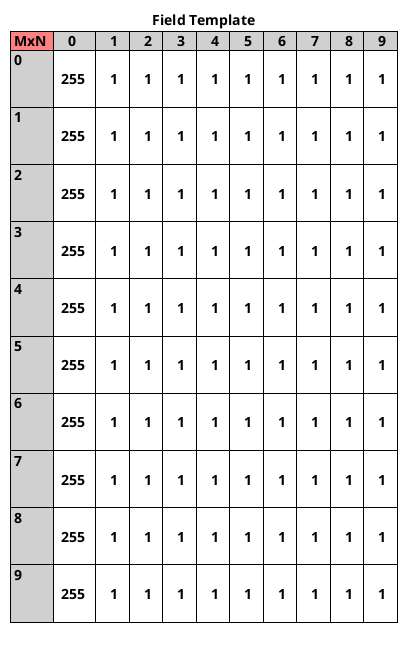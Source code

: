 @startuml field_template
title
Field Template
<#d0d0d0>|=<#FF8080> MxN  |=    0 |=    1 |=    2 |=    3 |=    4 |=    5 |=    6 |=    7 |=    8 |=    9 |
|<#d0d0d0> 0 |\n  255   \n|\n    1   \n|\n    1   \n|\n    1   \n|\n    1   \n|\n    1   \n|\n    1   \n|\n    1   \n|\n    1   \n|\n    1   \n|
|<#d0d0d0> 1 |\n  255   \n|\n    1   \n|\n    1   \n|\n    1   \n|\n    1   \n|\n    1   \n|\n    1   \n|\n    1   \n|\n    1   \n|\n    1   \n|
|<#d0d0d0> 2 |\n  255   \n|\n    1   \n|\n    1   \n|\n    1   \n|\n    1   \n|\n    1   \n|\n    1   \n|\n    1   \n|\n    1   \n|\n    1   \n|
|<#d0d0d0> 3 |\n  255   \n|\n    1   \n|\n    1   \n|\n    1   \n|\n    1   \n|\n    1   \n|\n    1   \n|\n    1   \n|\n    1   \n|\n    1   \n|
|<#d0d0d0> 4 |\n  255   \n|\n    1   \n|\n    1   \n|\n    1   \n|\n    1   \n|\n    1   \n|\n    1   \n|\n    1   \n|\n    1   \n|\n    1   \n|
|<#d0d0d0> 5 |\n  255   \n|\n    1   \n|\n    1   \n|\n    1   \n|\n    1   \n|\n    1   \n|\n    1   \n|\n    1   \n|\n    1   \n|\n    1   \n|
|<#d0d0d0> 6 |\n  255   \n|\n    1   \n|\n    1   \n|\n    1   \n|\n    1   \n|\n    1   \n|\n    1   \n|\n    1   \n|\n    1   \n|\n    1   \n|
|<#d0d0d0> 7 |\n  255   \n|\n    1   \n|\n    1   \n|\n    1   \n|\n    1   \n|\n    1   \n|\n    1   \n|\n    1   \n|\n    1   \n|\n    1   \n|
|<#d0d0d0> 8 |\n  255   \n|\n    1   \n|\n    1   \n|\n    1   \n|\n    1   \n|\n    1   \n|\n    1   \n|\n    1   \n|\n    1   \n|\n    1   \n|
|<#d0d0d0> 9 |\n  255   \n|\n    1   \n|\n    1   \n|\n    1   \n|\n    1   \n|\n    1   \n|\n    1   \n|\n    1   \n|\n    1   \n|\n    1   \n|

end title
@enduml
